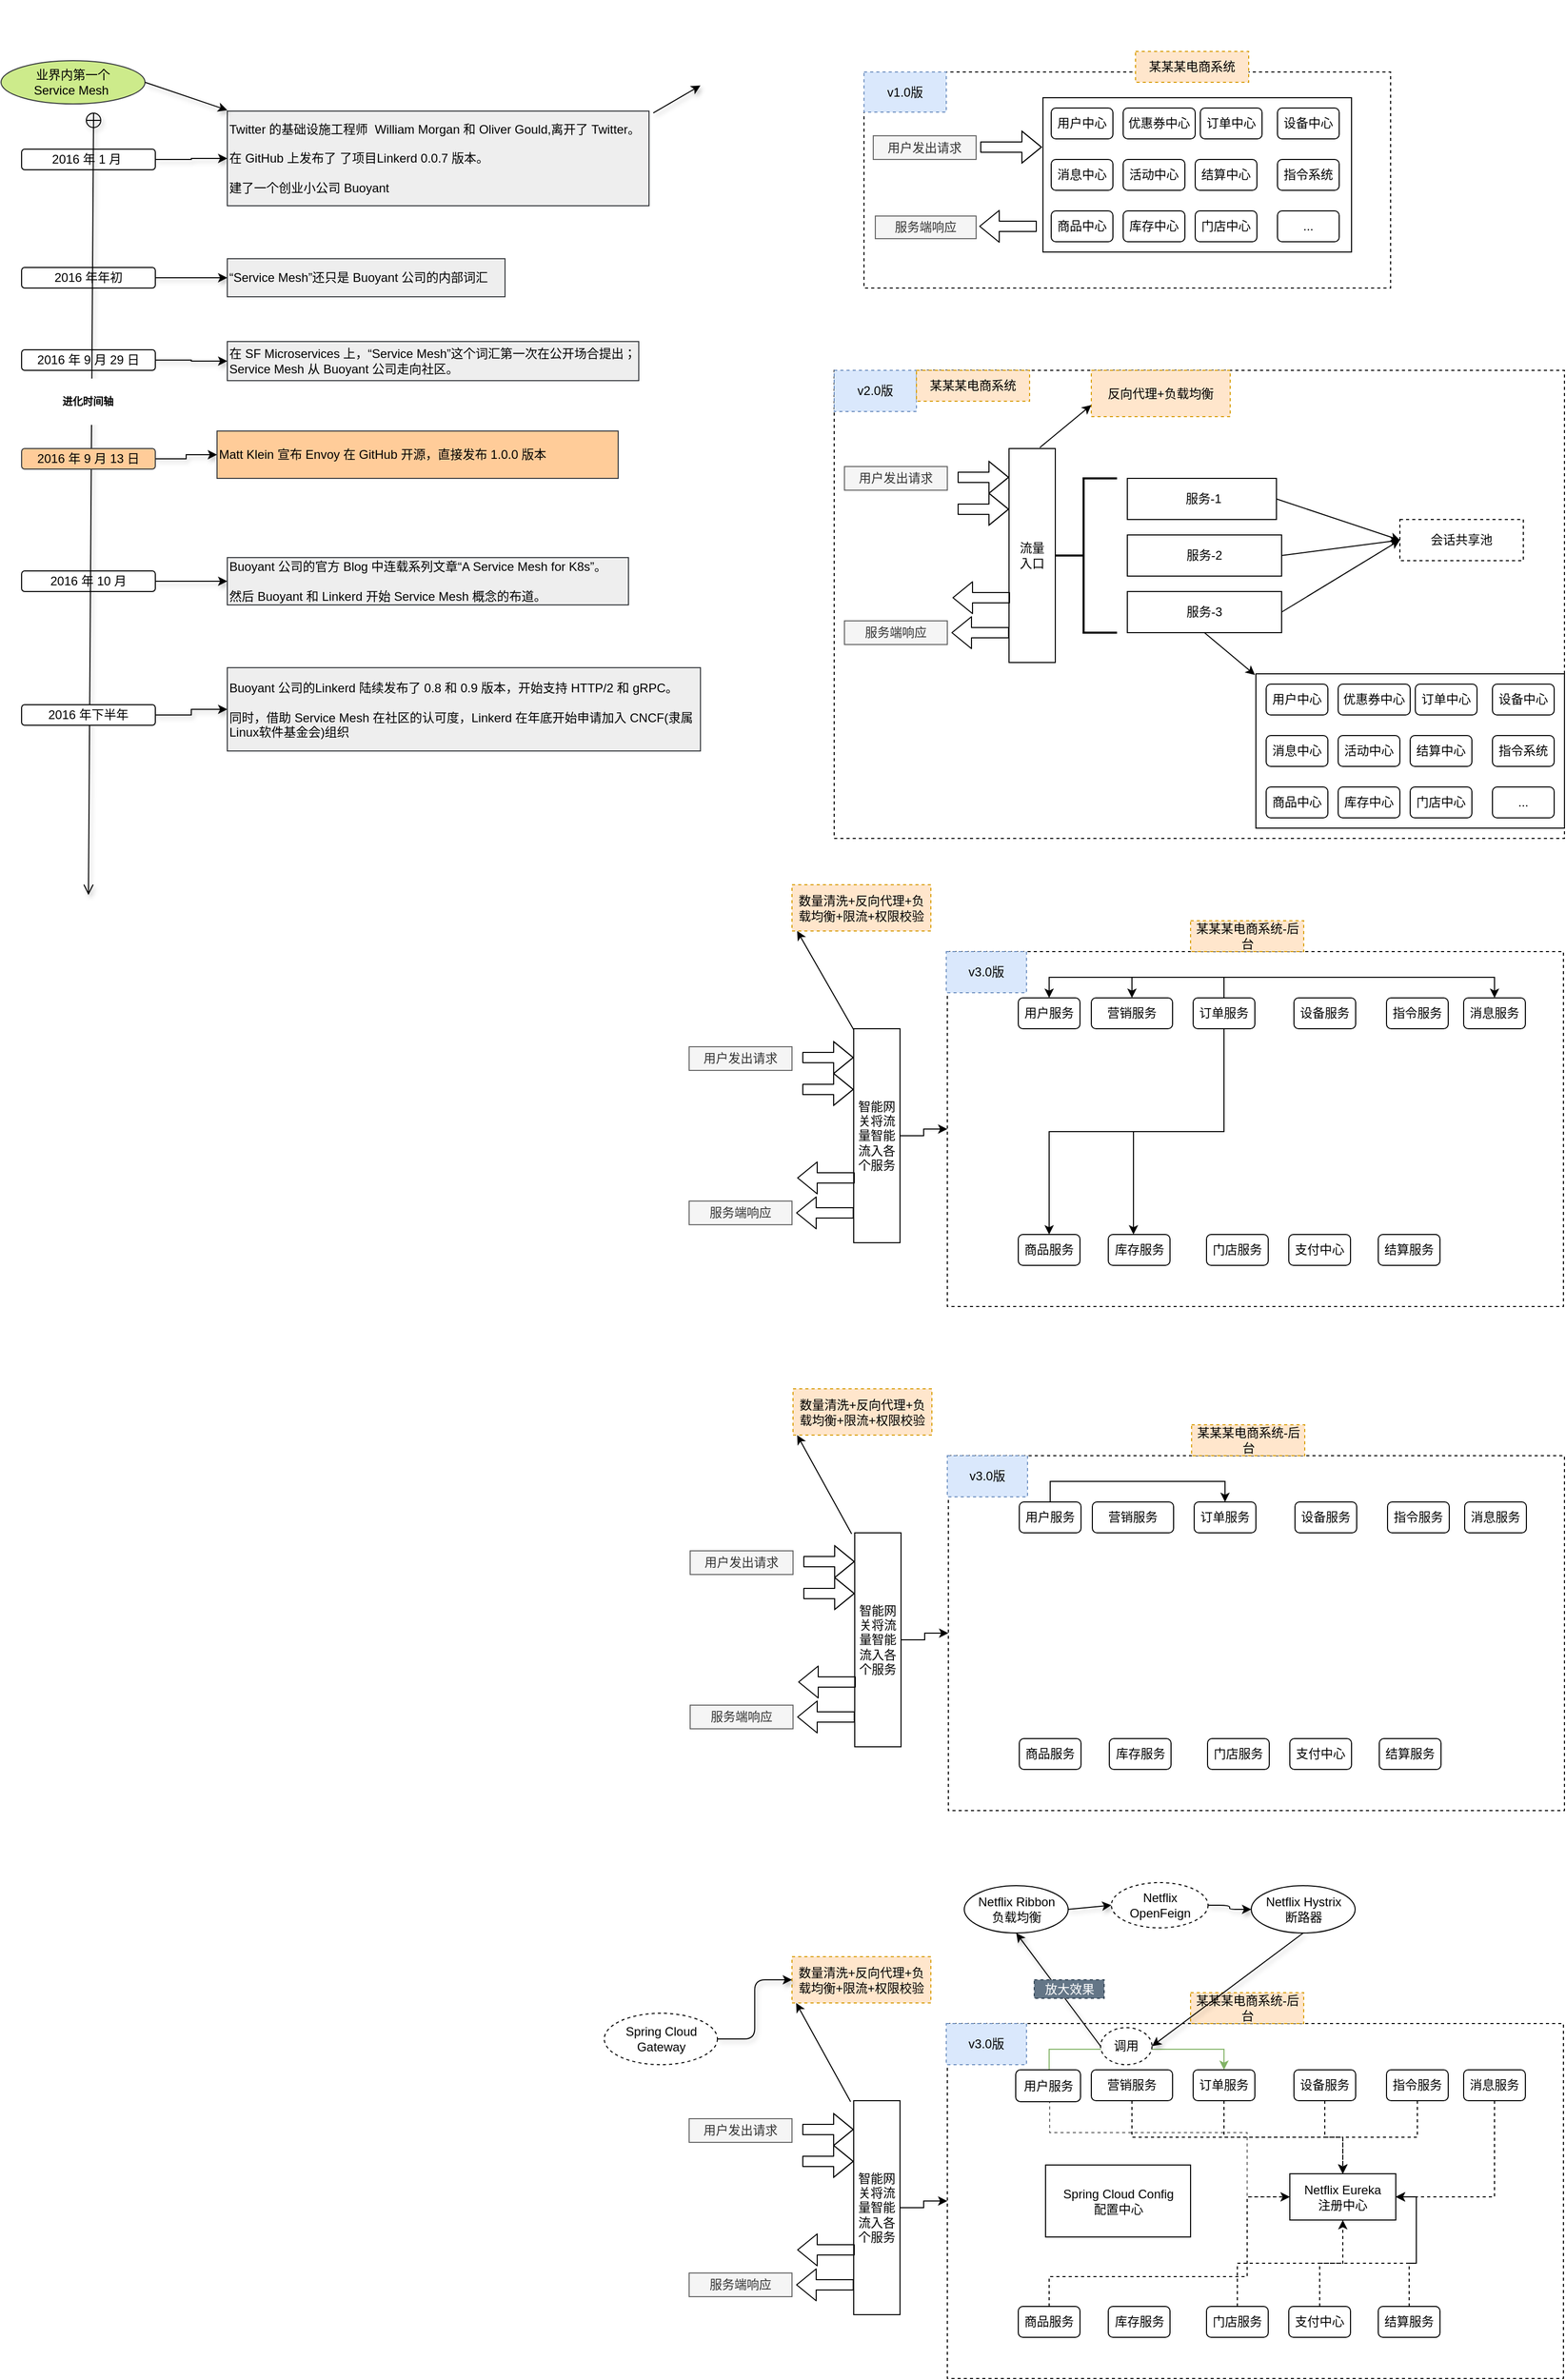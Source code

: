 <mxfile version="10.8.7" type="github"><diagram id="asRTKqdjKXouexTTnZNi" name="Page-1"><mxGraphModel dx="2162" dy="1975" grid="1" gridSize="10" guides="1" tooltips="1" connect="1" arrows="1" fold="1" page="1" pageScale="1" pageWidth="827" pageHeight="1169" math="0" shadow="0"><root><mxCell id="0"/><mxCell id="1" parent="0"/><mxCell id="nvQcci1nYq-k1GDiDr36-81" value="" style="rounded=0;whiteSpace=wrap;html=1;dashed=1;" parent="1" vertex="1"><mxGeometry x="120" y="875" width="599" height="345" as="geometry"/></mxCell><mxCell id="nvQcci1nYq-k1GDiDr36-45" value="" style="rounded=0;whiteSpace=wrap;html=1;dashed=1;" parent="1" vertex="1"><mxGeometry x="10" y="310" width="710" height="455" as="geometry"/></mxCell><mxCell id="nvQcci1nYq-k1GDiDr36-41" value="" style="rounded=0;whiteSpace=wrap;html=1;dashed=1;" parent="1" vertex="1"><mxGeometry x="39" y="20" width="512" height="210" as="geometry"/></mxCell><mxCell id="DJ6tr1pTwJDCxj9lopBI-1" value="" style="rounded=0;whiteSpace=wrap;html=1;" parent="1" vertex="1"><mxGeometry x="420" y="605" width="300" height="150" as="geometry"/></mxCell><mxCell id="DJ6tr1pTwJDCxj9lopBI-2" value="用户中心" style="rounded=1;whiteSpace=wrap;html=1;" parent="1" vertex="1"><mxGeometry x="430" y="615" width="60" height="30" as="geometry"/></mxCell><mxCell id="DJ6tr1pTwJDCxj9lopBI-3" value="优惠券中心" style="rounded=1;whiteSpace=wrap;html=1;" parent="1" vertex="1"><mxGeometry x="500" y="615" width="70" height="30" as="geometry"/></mxCell><mxCell id="DJ6tr1pTwJDCxj9lopBI-4" value="消息中心" style="rounded=1;whiteSpace=wrap;html=1;" parent="1" vertex="1"><mxGeometry x="430" y="665" width="60" height="30" as="geometry"/></mxCell><mxCell id="DJ6tr1pTwJDCxj9lopBI-5" value="活动中心" style="rounded=1;whiteSpace=wrap;html=1;" parent="1" vertex="1"><mxGeometry x="500" y="665" width="60" height="30" as="geometry"/></mxCell><mxCell id="DJ6tr1pTwJDCxj9lopBI-6" value="商品中心" style="rounded=1;whiteSpace=wrap;html=1;" parent="1" vertex="1"><mxGeometry x="430" y="715" width="60" height="30" as="geometry"/></mxCell><mxCell id="DJ6tr1pTwJDCxj9lopBI-7" value="库存中心" style="rounded=1;whiteSpace=wrap;html=1;" parent="1" vertex="1"><mxGeometry x="500" y="715" width="60" height="30" as="geometry"/></mxCell><mxCell id="DJ6tr1pTwJDCxj9lopBI-8" value="订单中心" style="rounded=1;whiteSpace=wrap;html=1;" parent="1" vertex="1"><mxGeometry x="575" y="615" width="60" height="30" as="geometry"/></mxCell><mxCell id="DJ6tr1pTwJDCxj9lopBI-9" value="结算中心" style="rounded=1;whiteSpace=wrap;html=1;" parent="1" vertex="1"><mxGeometry x="570" y="665" width="60" height="30" as="geometry"/></mxCell><mxCell id="DJ6tr1pTwJDCxj9lopBI-10" value="门店中心" style="rounded=1;whiteSpace=wrap;html=1;" parent="1" vertex="1"><mxGeometry x="570" y="715" width="60" height="30" as="geometry"/></mxCell><mxCell id="DJ6tr1pTwJDCxj9lopBI-11" value="设备中心" style="rounded=1;whiteSpace=wrap;html=1;" parent="1" vertex="1"><mxGeometry x="650" y="615" width="60" height="30" as="geometry"/></mxCell><mxCell id="DJ6tr1pTwJDCxj9lopBI-12" value="指令系统" style="rounded=1;whiteSpace=wrap;html=1;" parent="1" vertex="1"><mxGeometry x="650" y="665" width="60" height="30" as="geometry"/></mxCell><mxCell id="DJ6tr1pTwJDCxj9lopBI-13" value="..." style="rounded=1;whiteSpace=wrap;html=1;" parent="1" vertex="1"><mxGeometry x="650" y="715" width="60" height="30" as="geometry"/></mxCell><mxCell id="DJ6tr1pTwJDCxj9lopBI-14" value="&amp;nbsp;服务-1" style="rounded=0;whiteSpace=wrap;html=1;" parent="1" vertex="1"><mxGeometry x="295" y="415" width="145" height="40" as="geometry"/></mxCell><mxCell id="DJ6tr1pTwJDCxj9lopBI-15" value="&lt;span&gt;服务-2&lt;/span&gt;" style="rounded=0;whiteSpace=wrap;html=1;" parent="1" vertex="1"><mxGeometry x="295" y="470" width="150" height="40" as="geometry"/></mxCell><mxCell id="DJ6tr1pTwJDCxj9lopBI-16" value="" style="strokeWidth=2;html=1;shape=mxgraph.flowchart.annotation_2;align=left;pointerEvents=1" parent="1" vertex="1"><mxGeometry x="220" y="415" width="65" height="150" as="geometry"/></mxCell><mxCell id="DJ6tr1pTwJDCxj9lopBI-17" value="服务-3" style="rounded=0;whiteSpace=wrap;html=1;" parent="1" vertex="1"><mxGeometry x="295" y="525" width="150" height="40" as="geometry"/></mxCell><mxCell id="DJ6tr1pTwJDCxj9lopBI-21" value="" style="endArrow=classic;html=1;exitX=0.5;exitY=1;exitDx=0;exitDy=0;entryX=-0.003;entryY=0.007;entryDx=0;entryDy=0;entryPerimeter=0;" parent="1" source="DJ6tr1pTwJDCxj9lopBI-17" target="DJ6tr1pTwJDCxj9lopBI-1" edge="1"><mxGeometry width="50" height="50" relative="1" as="geometry"><mxPoint x="490" y="445" as="sourcePoint"/><mxPoint x="540" y="395" as="targetPoint"/></mxGeometry></mxCell><mxCell id="nvQcci1nYq-k1GDiDr36-1" value="&lt;span&gt;流量&lt;br&gt;入口&lt;br&gt;&lt;/span&gt;" style="rounded=0;whiteSpace=wrap;html=1;" parent="1" vertex="1"><mxGeometry x="180" y="386" width="45" height="208" as="geometry"/></mxCell><mxCell id="nvQcci1nYq-k1GDiDr36-9" value="" style="shape=flexArrow;endArrow=classic;html=1;" parent="1" edge="1"><mxGeometry width="50" height="50" relative="1" as="geometry"><mxPoint x="130" y="414" as="sourcePoint"/><mxPoint x="180" y="414" as="targetPoint"/><Array as="points"><mxPoint x="160" y="414"/></Array></mxGeometry></mxCell><mxCell id="nvQcci1nYq-k1GDiDr36-10" value="" style="shape=flexArrow;endArrow=classic;html=1;" parent="1" edge="1"><mxGeometry width="50" height="50" relative="1" as="geometry"><mxPoint x="130" y="445" as="sourcePoint"/><mxPoint x="180" y="445" as="targetPoint"/><Array as="points"><mxPoint x="160" y="445"/></Array></mxGeometry></mxCell><mxCell id="nvQcci1nYq-k1GDiDr36-13" value="用户发出请求" style="text;html=1;strokeColor=#666666;fillColor=#f5f5f5;align=center;verticalAlign=middle;whiteSpace=wrap;rounded=0;fontColor=#333333;" parent="1" vertex="1"><mxGeometry x="20" y="403.5" width="100" height="23" as="geometry"/></mxCell><mxCell id="nvQcci1nYq-k1GDiDr36-15" value="反向代理+负载均衡" style="text;html=1;strokeColor=#d79b00;fillColor=#ffe6cc;align=center;verticalAlign=middle;whiteSpace=wrap;rounded=0;dashed=1;" parent="1" vertex="1"><mxGeometry x="260" y="310" width="135" height="45" as="geometry"/></mxCell><mxCell id="nvQcci1nYq-k1GDiDr36-16" value="" style="endArrow=classic;html=1;entryX=0;entryY=0.75;entryDx=0;entryDy=0;" parent="1" target="nvQcci1nYq-k1GDiDr36-15" edge="1"><mxGeometry width="50" height="50" relative="1" as="geometry"><mxPoint x="210" y="385" as="sourcePoint"/><mxPoint x="410" y="615" as="targetPoint"/><Array as="points"><mxPoint x="210" y="385"/></Array></mxGeometry></mxCell><mxCell id="nvQcci1nYq-k1GDiDr36-17" value="会话共享池" style="rounded=0;whiteSpace=wrap;html=1;dashed=1;" parent="1" vertex="1"><mxGeometry x="560" y="455" width="120" height="40" as="geometry"/></mxCell><mxCell id="nvQcci1nYq-k1GDiDr36-18" value="" style="endArrow=classic;html=1;exitX=1;exitY=0.5;exitDx=0;exitDy=0;entryX=0;entryY=0.5;entryDx=0;entryDy=0;" parent="1" source="DJ6tr1pTwJDCxj9lopBI-14" target="nvQcci1nYq-k1GDiDr36-17" edge="1"><mxGeometry width="50" height="50" relative="1" as="geometry"><mxPoint x="650" y="555" as="sourcePoint"/><mxPoint x="700" y="505" as="targetPoint"/></mxGeometry></mxCell><mxCell id="nvQcci1nYq-k1GDiDr36-19" value="" style="endArrow=classic;html=1;exitX=1;exitY=0.5;exitDx=0;exitDy=0;entryX=0;entryY=0.5;entryDx=0;entryDy=0;" parent="1" source="DJ6tr1pTwJDCxj9lopBI-15" target="nvQcci1nYq-k1GDiDr36-17" edge="1"><mxGeometry width="50" height="50" relative="1" as="geometry"><mxPoint x="610" y="775" as="sourcePoint"/><mxPoint x="660" y="725" as="targetPoint"/></mxGeometry></mxCell><mxCell id="nvQcci1nYq-k1GDiDr36-20" value="" style="endArrow=classic;html=1;exitX=1;exitY=0.5;exitDx=0;exitDy=0;entryX=0;entryY=0.5;entryDx=0;entryDy=0;" parent="1" source="DJ6tr1pTwJDCxj9lopBI-17" target="nvQcci1nYq-k1GDiDr36-17" edge="1"><mxGeometry width="50" height="50" relative="1" as="geometry"><mxPoint x="455" y="500" as="sourcePoint"/><mxPoint x="630" y="615" as="targetPoint"/></mxGeometry></mxCell><mxCell id="nvQcci1nYq-k1GDiDr36-22" value="" style="rounded=0;whiteSpace=wrap;html=1;" parent="1" vertex="1"><mxGeometry x="213" y="45" width="300" height="150" as="geometry"/></mxCell><mxCell id="nvQcci1nYq-k1GDiDr36-23" value="用户中心" style="rounded=1;whiteSpace=wrap;html=1;" parent="1" vertex="1"><mxGeometry x="221" y="55" width="60" height="30" as="geometry"/></mxCell><mxCell id="nvQcci1nYq-k1GDiDr36-24" value="优惠券中心" style="rounded=1;whiteSpace=wrap;html=1;" parent="1" vertex="1"><mxGeometry x="291" y="55" width="70" height="30" as="geometry"/></mxCell><mxCell id="nvQcci1nYq-k1GDiDr36-25" value="消息中心" style="rounded=1;whiteSpace=wrap;html=1;" parent="1" vertex="1"><mxGeometry x="221" y="105" width="60" height="30" as="geometry"/></mxCell><mxCell id="nvQcci1nYq-k1GDiDr36-26" value="活动中心" style="rounded=1;whiteSpace=wrap;html=1;" parent="1" vertex="1"><mxGeometry x="291" y="105" width="60" height="30" as="geometry"/></mxCell><mxCell id="nvQcci1nYq-k1GDiDr36-27" value="商品中心" style="rounded=1;whiteSpace=wrap;html=1;" parent="1" vertex="1"><mxGeometry x="221" y="155" width="60" height="30" as="geometry"/></mxCell><mxCell id="nvQcci1nYq-k1GDiDr36-28" value="库存中心" style="rounded=1;whiteSpace=wrap;html=1;" parent="1" vertex="1"><mxGeometry x="291" y="155" width="60" height="30" as="geometry"/></mxCell><mxCell id="nvQcci1nYq-k1GDiDr36-29" value="订单中心" style="rounded=1;whiteSpace=wrap;html=1;" parent="1" vertex="1"><mxGeometry x="366" y="55" width="60" height="30" as="geometry"/></mxCell><mxCell id="nvQcci1nYq-k1GDiDr36-30" value="结算中心" style="rounded=1;whiteSpace=wrap;html=1;" parent="1" vertex="1"><mxGeometry x="361" y="105" width="60" height="30" as="geometry"/></mxCell><mxCell id="nvQcci1nYq-k1GDiDr36-31" value="门店中心" style="rounded=1;whiteSpace=wrap;html=1;" parent="1" vertex="1"><mxGeometry x="361" y="155" width="60" height="30" as="geometry"/></mxCell><mxCell id="nvQcci1nYq-k1GDiDr36-32" value="设备中心" style="rounded=1;whiteSpace=wrap;html=1;" parent="1" vertex="1"><mxGeometry x="441" y="55" width="60" height="30" as="geometry"/></mxCell><mxCell id="nvQcci1nYq-k1GDiDr36-33" value="指令系统" style="rounded=1;whiteSpace=wrap;html=1;" parent="1" vertex="1"><mxGeometry x="441" y="105" width="60" height="30" as="geometry"/></mxCell><mxCell id="nvQcci1nYq-k1GDiDr36-34" value="..." style="rounded=1;whiteSpace=wrap;html=1;" parent="1" vertex="1"><mxGeometry x="441" y="155" width="60" height="30" as="geometry"/></mxCell><mxCell id="nvQcci1nYq-k1GDiDr36-35" value="某某某电商系统" style="text;html=1;strokeColor=#d79b00;fillColor=#ffe6cc;align=center;verticalAlign=middle;whiteSpace=wrap;rounded=0;dashed=1;" parent="1" vertex="1"><mxGeometry x="303" width="110" height="30" as="geometry"/></mxCell><mxCell id="nvQcci1nYq-k1GDiDr36-38" value="" style="shape=flexArrow;endArrow=classic;html=1;" parent="1" edge="1"><mxGeometry width="50" height="50" relative="1" as="geometry"><mxPoint x="152" y="93" as="sourcePoint"/><mxPoint x="212" y="93" as="targetPoint"/><Array as="points"><mxPoint x="214.5" y="93"/><mxPoint x="179.5" y="93"/></Array></mxGeometry></mxCell><mxCell id="nvQcci1nYq-k1GDiDr36-39" value="用户发出请求" style="text;html=1;strokeColor=#666666;fillColor=#f5f5f5;align=center;verticalAlign=middle;whiteSpace=wrap;rounded=0;fontColor=#333333;" parent="1" vertex="1"><mxGeometry x="48" y="82" width="100" height="23" as="geometry"/></mxCell><mxCell id="nvQcci1nYq-k1GDiDr36-40" value="v1.0版" style="text;html=1;strokeColor=#6c8ebf;fillColor=#dae8fc;align=center;verticalAlign=middle;whiteSpace=wrap;rounded=0;dashed=1;" parent="1" vertex="1"><mxGeometry x="39" y="20" width="80" height="39" as="geometry"/></mxCell><mxCell id="nvQcci1nYq-k1GDiDr36-42" value="服务端响应" style="text;html=1;strokeColor=#666666;fillColor=#f5f5f5;align=center;verticalAlign=middle;whiteSpace=wrap;rounded=0;fontColor=#333333;" parent="1" vertex="1"><mxGeometry x="50" y="160" width="98" height="22" as="geometry"/></mxCell><mxCell id="nvQcci1nYq-k1GDiDr36-44" value="" style="shape=flexArrow;endArrow=classic;html=1;exitX=0.003;exitY=0.833;exitDx=0;exitDy=0;exitPerimeter=0;" parent="1" edge="1"><mxGeometry width="50" height="50" relative="1" as="geometry"><mxPoint x="207" y="170" as="sourcePoint"/><mxPoint x="151" y="170" as="targetPoint"/></mxGeometry></mxCell><mxCell id="nvQcci1nYq-k1GDiDr36-46" value="服务端响应" style="text;html=1;strokeColor=#666666;fillColor=#f5f5f5;align=center;verticalAlign=middle;whiteSpace=wrap;rounded=0;fontColor=#333333;" parent="1" vertex="1"><mxGeometry x="20" y="553.5" width="100" height="23" as="geometry"/></mxCell><mxCell id="nvQcci1nYq-k1GDiDr36-47" value="" style="shape=flexArrow;endArrow=classic;html=1;exitX=0.003;exitY=0.833;exitDx=0;exitDy=0;exitPerimeter=0;" parent="1" edge="1"><mxGeometry width="50" height="50" relative="1" as="geometry"><mxPoint x="180" y="565" as="sourcePoint"/><mxPoint x="124" y="565" as="targetPoint"/></mxGeometry></mxCell><mxCell id="nvQcci1nYq-k1GDiDr36-49" value="" style="shape=flexArrow;endArrow=classic;html=1;exitX=0.003;exitY=0.833;exitDx=0;exitDy=0;exitPerimeter=0;" parent="1" edge="1"><mxGeometry width="50" height="50" relative="1" as="geometry"><mxPoint x="181" y="531" as="sourcePoint"/><mxPoint x="125" y="531" as="targetPoint"/></mxGeometry></mxCell><mxCell id="nvQcci1nYq-k1GDiDr36-50" value="v2.0版" style="text;html=1;strokeColor=#6c8ebf;fillColor=#dae8fc;align=center;verticalAlign=middle;whiteSpace=wrap;rounded=0;dashed=1;" parent="1" vertex="1"><mxGeometry x="10" y="310" width="80" height="40" as="geometry"/></mxCell><mxCell id="nvQcci1nYq-k1GDiDr36-53" value="某某某电商系统" style="text;html=1;strokeColor=#d79b00;fillColor=#ffe6cc;align=center;verticalAlign=middle;whiteSpace=wrap;rounded=0;dashed=1;" parent="1" vertex="1"><mxGeometry x="90" y="310" width="110" height="30" as="geometry"/></mxCell><mxCell id="nvQcci1nYq-k1GDiDr36-56" value="用户服务" style="rounded=1;whiteSpace=wrap;html=1;" parent="1" vertex="1"><mxGeometry x="189" y="920" width="60" height="30" as="geometry"/></mxCell><mxCell id="nvQcci1nYq-k1GDiDr36-57" value="营销服务" style="rounded=1;whiteSpace=wrap;html=1;" parent="1" vertex="1"><mxGeometry x="260" y="920" width="79" height="30" as="geometry"/></mxCell><mxCell id="nvQcci1nYq-k1GDiDr36-58" value="消息服务" style="rounded=1;whiteSpace=wrap;html=1;" parent="1" vertex="1"><mxGeometry x="622" y="920" width="60" height="30" as="geometry"/></mxCell><mxCell id="nvQcci1nYq-k1GDiDr36-60" value="商品服务" style="rounded=1;whiteSpace=wrap;html=1;" parent="1" vertex="1"><mxGeometry x="189" y="1150" width="60" height="30" as="geometry"/></mxCell><mxCell id="nvQcci1nYq-k1GDiDr36-61" value="库存服务" style="rounded=1;whiteSpace=wrap;html=1;" parent="1" vertex="1"><mxGeometry x="276.5" y="1150" width="60" height="30" as="geometry"/></mxCell><mxCell id="nvQcci1nYq-k1GDiDr36-71" style="edgeStyle=orthogonalEdgeStyle;rounded=0;orthogonalLoop=1;jettySize=auto;html=1;exitX=0.5;exitY=0;exitDx=0;exitDy=0;entryX=0.5;entryY=0;entryDx=0;entryDy=0;" parent="1" source="nvQcci1nYq-k1GDiDr36-62" target="nvQcci1nYq-k1GDiDr36-56" edge="1"><mxGeometry relative="1" as="geometry"/></mxCell><mxCell id="nvQcci1nYq-k1GDiDr36-72" style="edgeStyle=orthogonalEdgeStyle;rounded=0;orthogonalLoop=1;jettySize=auto;html=1;exitX=0.5;exitY=0;exitDx=0;exitDy=0;entryX=0.5;entryY=0;entryDx=0;entryDy=0;" parent="1" source="nvQcci1nYq-k1GDiDr36-62" target="nvQcci1nYq-k1GDiDr36-57" edge="1"><mxGeometry relative="1" as="geometry"/></mxCell><mxCell id="nvQcci1nYq-k1GDiDr36-77" style="edgeStyle=orthogonalEdgeStyle;rounded=0;orthogonalLoop=1;jettySize=auto;html=1;exitX=0.5;exitY=1;exitDx=0;exitDy=0;entryX=0.5;entryY=0;entryDx=0;entryDy=0;exitPerimeter=0;" parent="1" source="nvQcci1nYq-k1GDiDr36-62" target="nvQcci1nYq-k1GDiDr36-60" edge="1"><mxGeometry relative="1" as="geometry"><Array as="points"><mxPoint x="389" y="1050"/><mxPoint x="219" y="1050"/></Array></mxGeometry></mxCell><mxCell id="nvQcci1nYq-k1GDiDr36-78" style="edgeStyle=orthogonalEdgeStyle;rounded=0;orthogonalLoop=1;jettySize=auto;html=1;exitX=0.5;exitY=1;exitDx=0;exitDy=0;entryX=0.408;entryY=0;entryDx=0;entryDy=0;entryPerimeter=0;" parent="1" source="nvQcci1nYq-k1GDiDr36-62" target="nvQcci1nYq-k1GDiDr36-61" edge="1"><mxGeometry relative="1" as="geometry"/></mxCell><mxCell id="nvQcci1nYq-k1GDiDr36-79" style="edgeStyle=orthogonalEdgeStyle;rounded=0;orthogonalLoop=1;jettySize=auto;html=1;entryX=0.5;entryY=0;entryDx=0;entryDy=0;" parent="1" source="nvQcci1nYq-k1GDiDr36-62" target="nvQcci1nYq-k1GDiDr36-58" edge="1"><mxGeometry relative="1" as="geometry"><Array as="points"><mxPoint x="389" y="900"/><mxPoint x="652" y="900"/></Array></mxGeometry></mxCell><mxCell id="nvQcci1nYq-k1GDiDr36-62" value="订单服务" style="rounded=1;whiteSpace=wrap;html=1;" parent="1" vertex="1"><mxGeometry x="359" y="920" width="60" height="30" as="geometry"/></mxCell><mxCell id="nvQcci1nYq-k1GDiDr36-63" value="结算服务" style="rounded=1;whiteSpace=wrap;html=1;" parent="1" vertex="1"><mxGeometry x="539" y="1150" width="60" height="30" as="geometry"/></mxCell><mxCell id="nvQcci1nYq-k1GDiDr36-64" value="门店服务" style="rounded=1;whiteSpace=wrap;html=1;" parent="1" vertex="1"><mxGeometry x="372" y="1150" width="60" height="30" as="geometry"/></mxCell><mxCell id="nvQcci1nYq-k1GDiDr36-65" value="设备服务" style="rounded=1;whiteSpace=wrap;html=1;" parent="1" vertex="1"><mxGeometry x="457" y="920" width="60" height="30" as="geometry"/></mxCell><mxCell id="nvQcci1nYq-k1GDiDr36-66" value="指令服务" style="rounded=1;whiteSpace=wrap;html=1;" parent="1" vertex="1"><mxGeometry x="547" y="920" width="60" height="30" as="geometry"/></mxCell><mxCell id="nvQcci1nYq-k1GDiDr36-76" value="支付中心" style="rounded=1;whiteSpace=wrap;html=1;" parent="1" vertex="1"><mxGeometry x="452" y="1150" width="60" height="30" as="geometry"/></mxCell><mxCell id="nvQcci1nYq-k1GDiDr36-82" value="v3.0版" style="text;html=1;strokeColor=#6c8ebf;fillColor=#dae8fc;align=center;verticalAlign=middle;whiteSpace=wrap;rounded=0;dashed=1;" parent="1" vertex="1"><mxGeometry x="119" y="875" width="78" height="40" as="geometry"/></mxCell><mxCell id="nvQcci1nYq-k1GDiDr36-83" value="某某某电商系统-后台" style="text;html=1;strokeColor=#d79b00;fillColor=#ffe6cc;align=center;verticalAlign=middle;whiteSpace=wrap;rounded=0;dashed=1;" parent="1" vertex="1"><mxGeometry x="356.5" y="845" width="110" height="30" as="geometry"/></mxCell><mxCell id="nvQcci1nYq-k1GDiDr36-95" style="edgeStyle=orthogonalEdgeStyle;rounded=0;orthogonalLoop=1;jettySize=auto;html=1;exitX=1;exitY=0.5;exitDx=0;exitDy=0;entryX=0;entryY=0.5;entryDx=0;entryDy=0;" parent="1" source="nvQcci1nYq-k1GDiDr36-86" target="nvQcci1nYq-k1GDiDr36-81" edge="1"><mxGeometry relative="1" as="geometry"/></mxCell><mxCell id="nvQcci1nYq-k1GDiDr36-86" value="&lt;span&gt;智能网关将流量智能流入各个服务&lt;br&gt;&lt;/span&gt;" style="rounded=0;whiteSpace=wrap;html=1;" parent="1" vertex="1"><mxGeometry x="29" y="950" width="45" height="208" as="geometry"/></mxCell><mxCell id="nvQcci1nYq-k1GDiDr36-87" value="" style="shape=flexArrow;endArrow=classic;html=1;" parent="1" edge="1"><mxGeometry width="50" height="50" relative="1" as="geometry"><mxPoint x="-21" y="978" as="sourcePoint"/><mxPoint x="29" y="978" as="targetPoint"/><Array as="points"><mxPoint x="9" y="978"/></Array></mxGeometry></mxCell><mxCell id="nvQcci1nYq-k1GDiDr36-88" value="" style="shape=flexArrow;endArrow=classic;html=1;" parent="1" edge="1"><mxGeometry width="50" height="50" relative="1" as="geometry"><mxPoint x="-21" y="1009" as="sourcePoint"/><mxPoint x="29" y="1009" as="targetPoint"/><Array as="points"><mxPoint x="9" y="1009"/></Array></mxGeometry></mxCell><mxCell id="nvQcci1nYq-k1GDiDr36-89" value="用户发出请求" style="text;html=1;strokeColor=#666666;fillColor=#f5f5f5;align=center;verticalAlign=middle;whiteSpace=wrap;rounded=0;fontColor=#333333;" parent="1" vertex="1"><mxGeometry x="-131" y="967.5" width="100" height="23" as="geometry"/></mxCell><mxCell id="nvQcci1nYq-k1GDiDr36-90" value="数量清洗+反向代理+负载均衡+限流+权限校验" style="text;html=1;strokeColor=#d79b00;fillColor=#ffe6cc;align=center;verticalAlign=middle;whiteSpace=wrap;rounded=0;dashed=1;" parent="1" vertex="1"><mxGeometry x="-31" y="810" width="135" height="45" as="geometry"/></mxCell><mxCell id="nvQcci1nYq-k1GDiDr36-92" value="服务端响应" style="text;html=1;strokeColor=#666666;fillColor=#f5f5f5;align=center;verticalAlign=middle;whiteSpace=wrap;rounded=0;fontColor=#333333;" parent="1" vertex="1"><mxGeometry x="-131" y="1117.5" width="100" height="23" as="geometry"/></mxCell><mxCell id="nvQcci1nYq-k1GDiDr36-93" value="" style="shape=flexArrow;endArrow=classic;html=1;exitX=0.003;exitY=0.833;exitDx=0;exitDy=0;exitPerimeter=0;" parent="1" edge="1"><mxGeometry width="50" height="50" relative="1" as="geometry"><mxPoint x="29" y="1129" as="sourcePoint"/><mxPoint x="-27" y="1129" as="targetPoint"/></mxGeometry></mxCell><mxCell id="nvQcci1nYq-k1GDiDr36-94" value="" style="shape=flexArrow;endArrow=classic;html=1;exitX=0.003;exitY=0.833;exitDx=0;exitDy=0;exitPerimeter=0;" parent="1" edge="1"><mxGeometry width="50" height="50" relative="1" as="geometry"><mxPoint x="30" y="1095" as="sourcePoint"/><mxPoint x="-26" y="1095" as="targetPoint"/></mxGeometry></mxCell><mxCell id="nvQcci1nYq-k1GDiDr36-96" value="" style="rounded=0;whiteSpace=wrap;html=1;dashed=1;" parent="1" vertex="1"><mxGeometry x="121" y="1365" width="599" height="345" as="geometry"/></mxCell><mxCell id="nvQcci1nYq-k1GDiDr36-130" style="edgeStyle=orthogonalEdgeStyle;rounded=0;orthogonalLoop=1;jettySize=auto;html=1;entryX=0.5;entryY=0;entryDx=0;entryDy=0;" parent="1" source="nvQcci1nYq-k1GDiDr36-97" target="nvQcci1nYq-k1GDiDr36-107" edge="1"><mxGeometry relative="1" as="geometry"><Array as="points"><mxPoint x="220" y="1390"/><mxPoint x="390" y="1390"/></Array></mxGeometry></mxCell><mxCell id="nvQcci1nYq-k1GDiDr36-97" value="用户服务" style="rounded=1;whiteSpace=wrap;html=1;" parent="1" vertex="1"><mxGeometry x="190" y="1410" width="60" height="30" as="geometry"/></mxCell><mxCell id="nvQcci1nYq-k1GDiDr36-98" value="营销服务" style="rounded=1;whiteSpace=wrap;html=1;" parent="1" vertex="1"><mxGeometry x="261" y="1410" width="79" height="30" as="geometry"/></mxCell><mxCell id="nvQcci1nYq-k1GDiDr36-99" value="消息服务" style="rounded=1;whiteSpace=wrap;html=1;" parent="1" vertex="1"><mxGeometry x="623" y="1410" width="60" height="30" as="geometry"/></mxCell><mxCell id="nvQcci1nYq-k1GDiDr36-100" value="商品服务" style="rounded=1;whiteSpace=wrap;html=1;" parent="1" vertex="1"><mxGeometry x="190" y="1640" width="60" height="30" as="geometry"/></mxCell><mxCell id="nvQcci1nYq-k1GDiDr36-101" value="库存服务" style="rounded=1;whiteSpace=wrap;html=1;" parent="1" vertex="1"><mxGeometry x="277.5" y="1640" width="60" height="30" as="geometry"/></mxCell><mxCell id="nvQcci1nYq-k1GDiDr36-107" value="订单服务" style="rounded=1;whiteSpace=wrap;html=1;" parent="1" vertex="1"><mxGeometry x="360" y="1410" width="60" height="30" as="geometry"/></mxCell><mxCell id="nvQcci1nYq-k1GDiDr36-108" value="结算服务" style="rounded=1;whiteSpace=wrap;html=1;" parent="1" vertex="1"><mxGeometry x="540" y="1640" width="60" height="30" as="geometry"/></mxCell><mxCell id="nvQcci1nYq-k1GDiDr36-109" value="门店服务" style="rounded=1;whiteSpace=wrap;html=1;" parent="1" vertex="1"><mxGeometry x="373" y="1640" width="60" height="30" as="geometry"/></mxCell><mxCell id="nvQcci1nYq-k1GDiDr36-110" value="设备服务" style="rounded=1;whiteSpace=wrap;html=1;" parent="1" vertex="1"><mxGeometry x="458" y="1410" width="60" height="30" as="geometry"/></mxCell><mxCell id="nvQcci1nYq-k1GDiDr36-111" value="指令服务" style="rounded=1;whiteSpace=wrap;html=1;" parent="1" vertex="1"><mxGeometry x="548" y="1410" width="60" height="30" as="geometry"/></mxCell><mxCell id="nvQcci1nYq-k1GDiDr36-112" value="支付中心" style="rounded=1;whiteSpace=wrap;html=1;" parent="1" vertex="1"><mxGeometry x="453" y="1640" width="60" height="30" as="geometry"/></mxCell><mxCell id="nvQcci1nYq-k1GDiDr36-113" value="v3.0版" style="text;html=1;strokeColor=#6c8ebf;fillColor=#dae8fc;align=center;verticalAlign=middle;whiteSpace=wrap;rounded=0;dashed=1;" parent="1" vertex="1"><mxGeometry x="120" y="1365" width="78" height="40" as="geometry"/></mxCell><mxCell id="nvQcci1nYq-k1GDiDr36-114" value="某某某电商系统-后台" style="text;html=1;strokeColor=#d79b00;fillColor=#ffe6cc;align=center;verticalAlign=middle;whiteSpace=wrap;rounded=0;dashed=1;" parent="1" vertex="1"><mxGeometry x="357.5" y="1335" width="110" height="30" as="geometry"/></mxCell><mxCell id="nvQcci1nYq-k1GDiDr36-115" style="edgeStyle=orthogonalEdgeStyle;rounded=0;orthogonalLoop=1;jettySize=auto;html=1;exitX=1;exitY=0.5;exitDx=0;exitDy=0;entryX=0;entryY=0.5;entryDx=0;entryDy=0;" parent="1" source="nvQcci1nYq-k1GDiDr36-116" target="nvQcci1nYq-k1GDiDr36-96" edge="1"><mxGeometry relative="1" as="geometry"/></mxCell><mxCell id="nvQcci1nYq-k1GDiDr36-116" value="智能网关将流量智能流入各个服务&lt;span&gt;&lt;br&gt;&lt;/span&gt;" style="rounded=0;whiteSpace=wrap;html=1;" parent="1" vertex="1"><mxGeometry x="30" y="1440" width="45" height="208" as="geometry"/></mxCell><mxCell id="nvQcci1nYq-k1GDiDr36-117" value="" style="shape=flexArrow;endArrow=classic;html=1;" parent="1" edge="1"><mxGeometry width="50" height="50" relative="1" as="geometry"><mxPoint x="-20" y="1468" as="sourcePoint"/><mxPoint x="30" y="1468" as="targetPoint"/><Array as="points"><mxPoint x="10" y="1468"/></Array></mxGeometry></mxCell><mxCell id="nvQcci1nYq-k1GDiDr36-118" value="" style="shape=flexArrow;endArrow=classic;html=1;" parent="1" edge="1"><mxGeometry width="50" height="50" relative="1" as="geometry"><mxPoint x="-20" y="1499" as="sourcePoint"/><mxPoint x="30" y="1499" as="targetPoint"/><Array as="points"><mxPoint x="10" y="1499"/></Array></mxGeometry></mxCell><mxCell id="nvQcci1nYq-k1GDiDr36-119" value="用户发出请求" style="text;html=1;strokeColor=#666666;fillColor=#f5f5f5;align=center;verticalAlign=middle;whiteSpace=wrap;rounded=0;fontColor=#333333;" parent="1" vertex="1"><mxGeometry x="-130" y="1457.5" width="100" height="23" as="geometry"/></mxCell><mxCell id="nvQcci1nYq-k1GDiDr36-120" value="数量清洗+反向代理+负载均衡+限流+权限校验" style="text;html=1;strokeColor=#d79b00;fillColor=#ffe6cc;align=center;verticalAlign=middle;whiteSpace=wrap;rounded=0;dashed=1;" parent="1" vertex="1"><mxGeometry x="-30" y="1300" width="135" height="45" as="geometry"/></mxCell><mxCell id="nvQcci1nYq-k1GDiDr36-122" value="服务端响应" style="text;html=1;strokeColor=#666666;fillColor=#f5f5f5;align=center;verticalAlign=middle;whiteSpace=wrap;rounded=0;fontColor=#333333;" parent="1" vertex="1"><mxGeometry x="-130" y="1607.5" width="100" height="23" as="geometry"/></mxCell><mxCell id="nvQcci1nYq-k1GDiDr36-123" value="" style="shape=flexArrow;endArrow=classic;html=1;exitX=0.003;exitY=0.833;exitDx=0;exitDy=0;exitPerimeter=0;" parent="1" edge="1"><mxGeometry width="50" height="50" relative="1" as="geometry"><mxPoint x="30" y="1619" as="sourcePoint"/><mxPoint x="-26" y="1619" as="targetPoint"/></mxGeometry></mxCell><mxCell id="nvQcci1nYq-k1GDiDr36-124" value="" style="shape=flexArrow;endArrow=classic;html=1;exitX=0.003;exitY=0.833;exitDx=0;exitDy=0;exitPerimeter=0;" parent="1" edge="1"><mxGeometry width="50" height="50" relative="1" as="geometry"><mxPoint x="31" y="1585" as="sourcePoint"/><mxPoint x="-25" y="1585" as="targetPoint"/></mxGeometry></mxCell><mxCell id="nvQcci1nYq-k1GDiDr36-134" value="" style="endArrow=classic;html=1;exitX=0;exitY=0.005;exitDx=0;exitDy=0;exitPerimeter=0;entryX=0.037;entryY=1;entryDx=0;entryDy=0;entryPerimeter=0;" parent="1" source="nvQcci1nYq-k1GDiDr36-86" target="nvQcci1nYq-k1GDiDr36-90" edge="1"><mxGeometry width="50" height="50" relative="1" as="geometry"><mxPoint x="-141" y="920" as="sourcePoint"/><mxPoint x="-91" y="870" as="targetPoint"/></mxGeometry></mxCell><mxCell id="nvQcci1nYq-k1GDiDr36-135" value="" style="endArrow=classic;html=1;exitX=-0.067;exitY=0.005;exitDx=0;exitDy=0;exitPerimeter=0;entryX=0.03;entryY=1;entryDx=0;entryDy=0;entryPerimeter=0;" parent="1" source="nvQcci1nYq-k1GDiDr36-116" target="nvQcci1nYq-k1GDiDr36-120" edge="1"><mxGeometry width="50" height="50" relative="1" as="geometry"><mxPoint x="-100" y="1400" as="sourcePoint"/><mxPoint x="-50" y="1350" as="targetPoint"/></mxGeometry></mxCell><mxCell id="nvQcci1nYq-k1GDiDr36-136" value="" style="rounded=0;whiteSpace=wrap;html=1;dashed=1;" parent="1" vertex="1"><mxGeometry x="120" y="1917" width="599" height="345" as="geometry"/></mxCell><mxCell id="nvQcci1nYq-k1GDiDr36-137" style="edgeStyle=orthogonalEdgeStyle;rounded=0;orthogonalLoop=1;jettySize=auto;html=1;entryX=0.5;entryY=0;entryDx=0;entryDy=0;fillColor=#d5e8d4;strokeColor=#82b366;" parent="1" source="nvQcci1nYq-k1GDiDr36-138" target="nvQcci1nYq-k1GDiDr36-143" edge="1"><mxGeometry relative="1" as="geometry"><Array as="points"><mxPoint x="219" y="1942"/><mxPoint x="389" y="1942"/></Array></mxGeometry></mxCell><mxCell id="e6zEW3nUCnoEplpitFhD-8" style="edgeStyle=orthogonalEdgeStyle;rounded=0;orthogonalLoop=1;jettySize=auto;html=1;exitX=0.5;exitY=1;exitDx=0;exitDy=0;entryX=0;entryY=0.5;entryDx=0;entryDy=0;comic=0;strokeColor=#666666;fillColor=#f5f5f5;dashed=1;" edge="1" parent="1" source="nvQcci1nYq-k1GDiDr36-138" target="e6zEW3nUCnoEplpitFhD-6"><mxGeometry relative="1" as="geometry"><Array as="points"><mxPoint x="219.5" y="2023"/><mxPoint x="411.5" y="2023"/><mxPoint x="411.5" y="2086"/></Array></mxGeometry></mxCell><mxCell id="nvQcci1nYq-k1GDiDr36-138" value="用户服务" style="rounded=1;whiteSpace=wrap;html=1;" parent="1" vertex="1"><mxGeometry x="186.5" y="1962" width="63" height="31" as="geometry"/></mxCell><mxCell id="e6zEW3nUCnoEplpitFhD-10" style="edgeStyle=orthogonalEdgeStyle;rounded=0;orthogonalLoop=1;jettySize=auto;html=1;exitX=0.5;exitY=1;exitDx=0;exitDy=0;dashed=1;" edge="1" parent="1" source="nvQcci1nYq-k1GDiDr36-139" target="e6zEW3nUCnoEplpitFhD-6"><mxGeometry relative="1" as="geometry"/></mxCell><mxCell id="nvQcci1nYq-k1GDiDr36-139" value="营销服务" style="rounded=1;whiteSpace=wrap;html=1;" parent="1" vertex="1"><mxGeometry x="260" y="1962" width="79" height="30" as="geometry"/></mxCell><mxCell id="e6zEW3nUCnoEplpitFhD-15" style="edgeStyle=orthogonalEdgeStyle;rounded=0;orthogonalLoop=1;jettySize=auto;html=1;exitX=0.5;exitY=1;exitDx=0;exitDy=0;entryX=1;entryY=0.5;entryDx=0;entryDy=0;dashed=1;" edge="1" parent="1" source="nvQcci1nYq-k1GDiDr36-140" target="e6zEW3nUCnoEplpitFhD-6"><mxGeometry relative="1" as="geometry"/></mxCell><mxCell id="nvQcci1nYq-k1GDiDr36-140" value="消息服务" style="rounded=1;whiteSpace=wrap;html=1;" parent="1" vertex="1"><mxGeometry x="622" y="1962" width="60" height="30" as="geometry"/></mxCell><mxCell id="e6zEW3nUCnoEplpitFhD-9" style="edgeStyle=orthogonalEdgeStyle;rounded=0;orthogonalLoop=1;jettySize=auto;html=1;dashed=1;" edge="1" parent="1" source="nvQcci1nYq-k1GDiDr36-141" target="e6zEW3nUCnoEplpitFhD-6"><mxGeometry relative="1" as="geometry"><Array as="points"><mxPoint x="219.5" y="2163"/><mxPoint x="411.5" y="2163"/></Array></mxGeometry></mxCell><mxCell id="nvQcci1nYq-k1GDiDr36-141" value="商品服务" style="rounded=1;whiteSpace=wrap;html=1;" parent="1" vertex="1"><mxGeometry x="189" y="2192" width="60" height="30" as="geometry"/></mxCell><mxCell id="nvQcci1nYq-k1GDiDr36-142" value="库存服务" style="rounded=1;whiteSpace=wrap;html=1;" parent="1" vertex="1"><mxGeometry x="276.5" y="2192" width="60" height="30" as="geometry"/></mxCell><mxCell id="e6zEW3nUCnoEplpitFhD-11" style="edgeStyle=orthogonalEdgeStyle;rounded=0;orthogonalLoop=1;jettySize=auto;html=1;exitX=0.5;exitY=1;exitDx=0;exitDy=0;entryX=0.5;entryY=0;entryDx=0;entryDy=0;dashed=1;" edge="1" parent="1" source="nvQcci1nYq-k1GDiDr36-143" target="e6zEW3nUCnoEplpitFhD-6"><mxGeometry relative="1" as="geometry"/></mxCell><mxCell id="nvQcci1nYq-k1GDiDr36-143" value="订单服务" style="rounded=1;whiteSpace=wrap;html=1;" parent="1" vertex="1"><mxGeometry x="359" y="1962" width="60" height="30" as="geometry"/></mxCell><mxCell id="e6zEW3nUCnoEplpitFhD-19" style="edgeStyle=orthogonalEdgeStyle;rounded=0;orthogonalLoop=1;jettySize=auto;html=1;exitX=0.5;exitY=0;exitDx=0;exitDy=0;entryX=1;entryY=0.5;entryDx=0;entryDy=0;dashed=1;" edge="1" parent="1" source="nvQcci1nYq-k1GDiDr36-144" target="e6zEW3nUCnoEplpitFhD-6"><mxGeometry relative="1" as="geometry"/></mxCell><mxCell id="nvQcci1nYq-k1GDiDr36-144" value="结算服务" style="rounded=1;whiteSpace=wrap;html=1;" parent="1" vertex="1"><mxGeometry x="539" y="2192" width="60" height="30" as="geometry"/></mxCell><mxCell id="e6zEW3nUCnoEplpitFhD-16" style="edgeStyle=orthogonalEdgeStyle;rounded=0;orthogonalLoop=1;jettySize=auto;html=1;exitX=0.5;exitY=0;exitDx=0;exitDy=0;entryX=0.5;entryY=1;entryDx=0;entryDy=0;dashed=1;" edge="1" parent="1" source="nvQcci1nYq-k1GDiDr36-145" target="e6zEW3nUCnoEplpitFhD-6"><mxGeometry relative="1" as="geometry"/></mxCell><mxCell id="nvQcci1nYq-k1GDiDr36-145" value="门店服务" style="rounded=1;whiteSpace=wrap;html=1;" parent="1" vertex="1"><mxGeometry x="372" y="2192" width="60" height="30" as="geometry"/></mxCell><mxCell id="e6zEW3nUCnoEplpitFhD-12" style="edgeStyle=orthogonalEdgeStyle;rounded=0;orthogonalLoop=1;jettySize=auto;html=1;exitX=0.5;exitY=1;exitDx=0;exitDy=0;entryX=0.5;entryY=0;entryDx=0;entryDy=0;dashed=1;" edge="1" parent="1" source="nvQcci1nYq-k1GDiDr36-146" target="e6zEW3nUCnoEplpitFhD-6"><mxGeometry relative="1" as="geometry"/></mxCell><mxCell id="nvQcci1nYq-k1GDiDr36-146" value="设备服务" style="rounded=1;whiteSpace=wrap;html=1;" parent="1" vertex="1"><mxGeometry x="457" y="1962" width="60" height="30" as="geometry"/></mxCell><mxCell id="e6zEW3nUCnoEplpitFhD-13" style="edgeStyle=orthogonalEdgeStyle;rounded=0;orthogonalLoop=1;jettySize=auto;html=1;exitX=0.5;exitY=1;exitDx=0;exitDy=0;entryX=0.5;entryY=0;entryDx=0;entryDy=0;dashed=1;" edge="1" parent="1" source="nvQcci1nYq-k1GDiDr36-147" target="e6zEW3nUCnoEplpitFhD-6"><mxGeometry relative="1" as="geometry"/></mxCell><mxCell id="nvQcci1nYq-k1GDiDr36-147" value="指令服务" style="rounded=1;whiteSpace=wrap;html=1;" parent="1" vertex="1"><mxGeometry x="547" y="1962" width="60" height="30" as="geometry"/></mxCell><mxCell id="e6zEW3nUCnoEplpitFhD-17" style="edgeStyle=orthogonalEdgeStyle;rounded=0;orthogonalLoop=1;jettySize=auto;html=1;exitX=0.5;exitY=0;exitDx=0;exitDy=0;entryX=1;entryY=0.5;entryDx=0;entryDy=0;dashed=1;" edge="1" parent="1" source="nvQcci1nYq-k1GDiDr36-148" target="e6zEW3nUCnoEplpitFhD-6"><mxGeometry relative="1" as="geometry"/></mxCell><mxCell id="nvQcci1nYq-k1GDiDr36-148" value="支付中心" style="rounded=1;whiteSpace=wrap;html=1;" parent="1" vertex="1"><mxGeometry x="452" y="2192" width="60" height="30" as="geometry"/></mxCell><mxCell id="nvQcci1nYq-k1GDiDr36-149" value="v3.0版" style="text;html=1;strokeColor=#6c8ebf;fillColor=#dae8fc;align=center;verticalAlign=middle;whiteSpace=wrap;rounded=0;dashed=1;" parent="1" vertex="1"><mxGeometry x="119" y="1917" width="78" height="40" as="geometry"/></mxCell><mxCell id="nvQcci1nYq-k1GDiDr36-150" value="某某某电商系统-后台" style="text;html=1;strokeColor=#d79b00;fillColor=#ffe6cc;align=center;verticalAlign=middle;whiteSpace=wrap;rounded=0;dashed=1;" parent="1" vertex="1"><mxGeometry x="356.5" y="1887" width="110" height="30" as="geometry"/></mxCell><mxCell id="nvQcci1nYq-k1GDiDr36-151" style="edgeStyle=orthogonalEdgeStyle;rounded=0;orthogonalLoop=1;jettySize=auto;html=1;exitX=1;exitY=0.5;exitDx=0;exitDy=0;entryX=0;entryY=0.5;entryDx=0;entryDy=0;" parent="1" source="nvQcci1nYq-k1GDiDr36-152" target="nvQcci1nYq-k1GDiDr36-136" edge="1"><mxGeometry relative="1" as="geometry"/></mxCell><mxCell id="nvQcci1nYq-k1GDiDr36-152" value="智能网关将流量智能流入各个服务&lt;span&gt;&lt;br&gt;&lt;/span&gt;" style="rounded=0;whiteSpace=wrap;html=1;" parent="1" vertex="1"><mxGeometry x="29" y="1992" width="45" height="208" as="geometry"/></mxCell><mxCell id="nvQcci1nYq-k1GDiDr36-153" value="" style="shape=flexArrow;endArrow=classic;html=1;" parent="1" edge="1"><mxGeometry width="50" height="50" relative="1" as="geometry"><mxPoint x="-21" y="2020" as="sourcePoint"/><mxPoint x="29" y="2020" as="targetPoint"/><Array as="points"><mxPoint x="9" y="2020"/></Array></mxGeometry></mxCell><mxCell id="nvQcci1nYq-k1GDiDr36-154" value="" style="shape=flexArrow;endArrow=classic;html=1;" parent="1" edge="1"><mxGeometry width="50" height="50" relative="1" as="geometry"><mxPoint x="-21" y="2051" as="sourcePoint"/><mxPoint x="29" y="2051" as="targetPoint"/><Array as="points"><mxPoint x="9" y="2051"/></Array></mxGeometry></mxCell><mxCell id="nvQcci1nYq-k1GDiDr36-155" value="用户发出请求" style="text;html=1;strokeColor=#666666;fillColor=#f5f5f5;align=center;verticalAlign=middle;whiteSpace=wrap;rounded=0;fontColor=#333333;" parent="1" vertex="1"><mxGeometry x="-131" y="2009.5" width="100" height="23" as="geometry"/></mxCell><mxCell id="nvQcci1nYq-k1GDiDr36-156" value="数量清洗+反向代理+负载均衡+限流+权限校验" style="text;html=1;strokeColor=#d79b00;fillColor=#ffe6cc;align=center;verticalAlign=middle;whiteSpace=wrap;rounded=0;dashed=1;" parent="1" vertex="1"><mxGeometry x="-31" y="1852" width="135" height="45" as="geometry"/></mxCell><mxCell id="nvQcci1nYq-k1GDiDr36-157" value="服务端响应" style="text;html=1;strokeColor=#666666;fillColor=#f5f5f5;align=center;verticalAlign=middle;whiteSpace=wrap;rounded=0;fontColor=#333333;" parent="1" vertex="1"><mxGeometry x="-131" y="2159.5" width="100" height="23" as="geometry"/></mxCell><mxCell id="nvQcci1nYq-k1GDiDr36-158" value="" style="shape=flexArrow;endArrow=classic;html=1;exitX=0.003;exitY=0.833;exitDx=0;exitDy=0;exitPerimeter=0;" parent="1" edge="1"><mxGeometry width="50" height="50" relative="1" as="geometry"><mxPoint x="29" y="2171" as="sourcePoint"/><mxPoint x="-27" y="2171" as="targetPoint"/></mxGeometry></mxCell><mxCell id="nvQcci1nYq-k1GDiDr36-159" value="" style="shape=flexArrow;endArrow=classic;html=1;exitX=0.003;exitY=0.833;exitDx=0;exitDy=0;exitPerimeter=0;" parent="1" edge="1"><mxGeometry width="50" height="50" relative="1" as="geometry"><mxPoint x="30" y="2137" as="sourcePoint"/><mxPoint x="-26" y="2137" as="targetPoint"/></mxGeometry></mxCell><mxCell id="nvQcci1nYq-k1GDiDr36-160" value="" style="endArrow=classic;html=1;exitX=-0.067;exitY=0.005;exitDx=0;exitDy=0;exitPerimeter=0;entryX=0.03;entryY=1;entryDx=0;entryDy=0;entryPerimeter=0;" parent="1" source="nvQcci1nYq-k1GDiDr36-152" target="nvQcci1nYq-k1GDiDr36-156" edge="1"><mxGeometry width="50" height="50" relative="1" as="geometry"><mxPoint x="-101" y="1952" as="sourcePoint"/><mxPoint x="-51" y="1902" as="targetPoint"/></mxGeometry></mxCell><mxCell id="e6zEW3nUCnoEplpitFhD-6" value="Netflix Eureka&lt;br&gt;&lt;span&gt;注册中心&lt;/span&gt;" style="rounded=0;whiteSpace=wrap;html=1;" vertex="1" parent="1"><mxGeometry x="453" y="2063" width="103" height="45" as="geometry"/></mxCell><mxCell id="e6zEW3nUCnoEplpitFhD-20" value="Netflix Ribbon&lt;br&gt;负载均衡&lt;br&gt;" style="ellipse;whiteSpace=wrap;html=1;" vertex="1" parent="1"><mxGeometry x="136.5" y="1783" width="101" height="46" as="geometry"/></mxCell><mxCell id="e6zEW3nUCnoEplpitFhD-21" value="Netflix Hystrix&lt;br&gt;断路器&lt;br&gt;" style="ellipse;whiteSpace=wrap;html=1;" vertex="1" parent="1"><mxGeometry x="415.5" y="1783" width="101" height="46" as="geometry"/></mxCell><mxCell id="e6zEW3nUCnoEplpitFhD-23" value="调用" style="ellipse;whiteSpace=wrap;html=1;dashed=1;" vertex="1" parent="1"><mxGeometry x="269" y="1921" width="50" height="36" as="geometry"/></mxCell><mxCell id="e6zEW3nUCnoEplpitFhD-26" value="" style="endArrow=classic;html=1;shadow=1;exitX=0;exitY=0.5;exitDx=0;exitDy=0;entryX=0.5;entryY=1;entryDx=0;entryDy=0;" edge="1" parent="1" source="e6zEW3nUCnoEplpitFhD-23" target="e6zEW3nUCnoEplpitFhD-20"><mxGeometry width="50" height="50" relative="1" as="geometry"><mxPoint x="266.5" y="1873" as="sourcePoint"/><mxPoint x="316.5" y="1823" as="targetPoint"/></mxGeometry></mxCell><mxCell id="e6zEW3nUCnoEplpitFhD-27" value="" style="endArrow=classic;html=1;shadow=1;exitX=1;exitY=0.5;exitDx=0;exitDy=0;entryX=0;entryY=0.5;entryDx=0;entryDy=0;" edge="1" parent="1" source="e6zEW3nUCnoEplpitFhD-20" target="e6zEW3nUCnoEplpitFhD-37"><mxGeometry width="50" height="50" relative="1" as="geometry"><mxPoint x="256.5" y="1833" as="sourcePoint"/><mxPoint x="286.5" y="1806" as="targetPoint"/></mxGeometry></mxCell><mxCell id="e6zEW3nUCnoEplpitFhD-31" value="放大效果" style="text;html=1;strokeColor=#314354;fillColor=#647687;align=center;verticalAlign=middle;whiteSpace=wrap;rounded=0;dashed=1;fontColor=#ffffff;" vertex="1" parent="1"><mxGeometry x="204.5" y="1874.5" width="68" height="18" as="geometry"/></mxCell><mxCell id="e6zEW3nUCnoEplpitFhD-34" value="" style="endArrow=classic;html=1;shadow=1;exitX=0.5;exitY=1;exitDx=0;exitDy=0;entryX=1;entryY=0.5;entryDx=0;entryDy=0;" edge="1" parent="1" source="e6zEW3nUCnoEplpitFhD-21" target="e6zEW3nUCnoEplpitFhD-23"><mxGeometry width="50" height="50" relative="1" as="geometry"><mxPoint x="516.5" y="1843" as="sourcePoint"/><mxPoint x="566.5" y="1793" as="targetPoint"/></mxGeometry></mxCell><mxCell id="e6zEW3nUCnoEplpitFhD-36" style="edgeStyle=orthogonalEdgeStyle;rounded=1;comic=0;orthogonalLoop=1;jettySize=auto;html=1;entryX=0;entryY=0.5;entryDx=0;entryDy=0;shadow=1;" edge="1" parent="1" source="e6zEW3nUCnoEplpitFhD-35" target="nvQcci1nYq-k1GDiDr36-156"><mxGeometry relative="1" as="geometry"/></mxCell><mxCell id="e6zEW3nUCnoEplpitFhD-35" value="&lt;span&gt;Spring Cloud Gateway&lt;/span&gt;" style="ellipse;whiteSpace=wrap;html=1;dashed=1;" vertex="1" parent="1"><mxGeometry x="-213.5" y="1907" width="110" height="50" as="geometry"/></mxCell><mxCell id="e6zEW3nUCnoEplpitFhD-38" value="" style="edgeStyle=orthogonalEdgeStyle;rounded=1;comic=0;orthogonalLoop=1;jettySize=auto;html=1;shadow=1;" edge="1" parent="1" source="e6zEW3nUCnoEplpitFhD-37" target="e6zEW3nUCnoEplpitFhD-21"><mxGeometry relative="1" as="geometry"/></mxCell><mxCell id="e6zEW3nUCnoEplpitFhD-37" value="Netflix OpenFeign" style="ellipse;whiteSpace=wrap;html=1;dashed=1;" vertex="1" parent="1"><mxGeometry x="279.5" y="1780" width="94" height="44" as="geometry"/></mxCell><mxCell id="e6zEW3nUCnoEplpitFhD-46" value="Spring Cloud Config&lt;br&gt;&lt;span&gt;配置中心&lt;/span&gt;" style="rounded=0;whiteSpace=wrap;html=1;" vertex="1" parent="1"><mxGeometry x="215.5" y="2054.5" width="141" height="70" as="geometry"/></mxCell><mxCell id="e6zEW3nUCnoEplpitFhD-55" value="" style="shape=image;html=1;verticalAlign=top;verticalLabelPosition=bottom;labelBackgroundColor=#ffffff;imageAspect=0;aspect=fixed;image=https://cdn4.iconfinder.com/data/icons/lgbt-illustrations/112/99-_couple-gay-head-to-head-3-128.png" vertex="1" parent="1"><mxGeometry x="-120" y="-50" width="105" height="105" as="geometry"/></mxCell><mxCell id="e6zEW3nUCnoEplpitFhD-65" style="edgeStyle=orthogonalEdgeStyle;rounded=0;comic=0;orthogonalLoop=1;jettySize=auto;html=1;entryX=0;entryY=0.5;entryDx=0;entryDy=0;shadow=1;" edge="1" parent="1" source="e6zEW3nUCnoEplpitFhD-58" target="e6zEW3nUCnoEplpitFhD-67"><mxGeometry relative="1" as="geometry"><mxPoint x="-565" y="105" as="targetPoint"/></mxGeometry></mxCell><mxCell id="e6zEW3nUCnoEplpitFhD-58" value="&lt;span&gt;2016 年 1 月&amp;nbsp;&lt;/span&gt;" style="rounded=1;whiteSpace=wrap;html=1;" vertex="1" parent="1"><mxGeometry x="-780" y="95" width="130" height="20" as="geometry"/></mxCell><mxCell id="e6zEW3nUCnoEplpitFhD-67" value="Twitter 的基础设施工程师&amp;nbsp;&amp;nbsp;William Morgan 和 Oliver Gould,离开了&lt;span&gt;&amp;nbsp;Twitter。&lt;br&gt;&lt;br&gt;&lt;/span&gt;&lt;span&gt;在 GitHub 上发布了 了项目Linkerd 0.0.7 版本。&lt;br&gt;&lt;br&gt;&lt;/span&gt;&lt;span&gt;建了一个创业小公司&amp;nbsp;&lt;/span&gt;Buoyant&lt;br&gt;" style="text;html=1;strokeColor=#36393d;fillColor=#eeeeee;align=left;verticalAlign=middle;whiteSpace=wrap;rounded=0;horizontal=1;" vertex="1" parent="1"><mxGeometry x="-580" y="58" width="410" height="92" as="geometry"/></mxCell><mxCell id="e6zEW3nUCnoEplpitFhD-68" value="业界内第一个&lt;span&gt; &lt;br&gt;Service Mesh&amp;nbsp;&lt;/span&gt;" style="ellipse;whiteSpace=wrap;html=1;align=center;fillColor=#cdeb8b;strokeColor=#36393d;" vertex="1" parent="1"><mxGeometry x="-800" y="9" width="140" height="42" as="geometry"/></mxCell><mxCell id="e6zEW3nUCnoEplpitFhD-70" value="" style="endArrow=classic;html=1;shadow=1;exitX=1;exitY=0.5;exitDx=0;exitDy=0;entryX=0;entryY=-0.01;entryDx=0;entryDy=0;entryPerimeter=0;" edge="1" parent="1" source="e6zEW3nUCnoEplpitFhD-68" target="e6zEW3nUCnoEplpitFhD-67"><mxGeometry width="50" height="50" relative="1" as="geometry"><mxPoint x="-450" y="260" as="sourcePoint"/><mxPoint x="-400" y="210" as="targetPoint"/></mxGeometry></mxCell><mxCell id="e6zEW3nUCnoEplpitFhD-71" value="" style="endArrow=classic;html=1;shadow=1;exitX=1.01;exitY=0.02;exitDx=0;exitDy=0;exitPerimeter=0;" edge="1" parent="1" source="e6zEW3nUCnoEplpitFhD-67" target="e6zEW3nUCnoEplpitFhD-55"><mxGeometry width="50" height="50" relative="1" as="geometry"><mxPoint x="-120" y="260" as="sourcePoint"/><mxPoint x="-70" y="210" as="targetPoint"/></mxGeometry></mxCell><mxCell id="e6zEW3nUCnoEplpitFhD-74" style="edgeStyle=orthogonalEdgeStyle;rounded=0;comic=0;orthogonalLoop=1;jettySize=auto;html=1;entryX=0;entryY=0.5;entryDx=0;entryDy=0;shadow=1;" edge="1" parent="1" source="e6zEW3nUCnoEplpitFhD-72" target="e6zEW3nUCnoEplpitFhD-73"><mxGeometry relative="1" as="geometry"/></mxCell><mxCell id="e6zEW3nUCnoEplpitFhD-72" value="&lt;span&gt;2016 年年初&lt;/span&gt;&lt;br&gt;" style="rounded=1;whiteSpace=wrap;html=1;" vertex="1" parent="1"><mxGeometry x="-780" y="210" width="130" height="20" as="geometry"/></mxCell><mxCell id="e6zEW3nUCnoEplpitFhD-73" value="&lt;span&gt;“Service Mesh”还只是 Buoyant 公司的内部词汇&lt;/span&gt;&lt;br&gt;" style="text;html=1;strokeColor=#36393d;fillColor=#eeeeee;align=left;verticalAlign=middle;whiteSpace=wrap;rounded=0;horizontal=1;" vertex="1" parent="1"><mxGeometry x="-580" y="201.5" width="270" height="37" as="geometry"/></mxCell><mxCell id="e6zEW3nUCnoEplpitFhD-77" style="edgeStyle=orthogonalEdgeStyle;rounded=0;comic=0;orthogonalLoop=1;jettySize=auto;html=1;entryX=0;entryY=0.5;entryDx=0;entryDy=0;shadow=1;" edge="1" parent="1" source="e6zEW3nUCnoEplpitFhD-75" target="e6zEW3nUCnoEplpitFhD-76"><mxGeometry relative="1" as="geometry"/></mxCell><mxCell id="e6zEW3nUCnoEplpitFhD-75" value="&lt;span&gt;2016 年 9 月 29 日&lt;/span&gt;&lt;br&gt;" style="rounded=1;whiteSpace=wrap;html=1;" vertex="1" parent="1"><mxGeometry x="-780" y="290" width="130" height="20" as="geometry"/></mxCell><mxCell id="e6zEW3nUCnoEplpitFhD-76" value="&lt;span&gt;在 SF Microservices 上，“Service Mesh”这个词汇第一次在公开场合提出；&lt;br&gt;&lt;/span&gt;&lt;span&gt;Service Mesh&amp;nbsp;&lt;/span&gt;&lt;span&gt;从 Buoyant 公司走向社区。&lt;/span&gt;&lt;br&gt;" style="text;html=1;strokeColor=#36393d;fillColor=#eeeeee;align=left;verticalAlign=middle;whiteSpace=wrap;rounded=0;horizontal=1;" vertex="1" parent="1"><mxGeometry x="-580" y="282" width="400" height="38" as="geometry"/></mxCell><mxCell id="e6zEW3nUCnoEplpitFhD-80" style="edgeStyle=orthogonalEdgeStyle;rounded=0;comic=0;orthogonalLoop=1;jettySize=auto;html=1;entryX=0;entryY=0.5;entryDx=0;entryDy=0;shadow=1;" edge="1" parent="1" source="e6zEW3nUCnoEplpitFhD-78" target="e6zEW3nUCnoEplpitFhD-79"><mxGeometry relative="1" as="geometry"/></mxCell><mxCell id="e6zEW3nUCnoEplpitFhD-79" value="&lt;span&gt;Buoyant 公司的官方 Blog 中连载系列文章“A Service Mesh for K8s”。&lt;br&gt;&lt;/span&gt;&lt;br&gt;然后&amp;nbsp;&lt;span&gt;Buoyant 和 Linkerd 开始 Service Mesh 概念的布道。&lt;/span&gt;&lt;br&gt;" style="text;html=1;strokeColor=#36393d;fillColor=#eeeeee;align=left;verticalAlign=middle;whiteSpace=wrap;rounded=0;horizontal=1;" vertex="1" parent="1"><mxGeometry x="-580" y="492" width="390" height="46" as="geometry"/></mxCell><mxCell id="e6zEW3nUCnoEplpitFhD-78" value="&lt;span&gt;2016 年 10 月&lt;/span&gt;&lt;br&gt;" style="rounded=1;whiteSpace=wrap;html=1;" vertex="1" parent="1"><mxGeometry x="-780" y="505" width="130" height="20" as="geometry"/></mxCell><mxCell id="e6zEW3nUCnoEplpitFhD-82" value="" style="endArrow=open;startArrow=circlePlus;endFill=0;startFill=0;endSize=8;html=1;shadow=1;" edge="1" parent="1"><mxGeometry width="160" relative="1" as="geometry"><mxPoint x="-710" y="59" as="sourcePoint"/><mxPoint x="-715" y="820" as="targetPoint"/></mxGeometry></mxCell><mxCell id="e6zEW3nUCnoEplpitFhD-83" value="&lt;h5&gt;进化时间轴&lt;/h5&gt;" style="text;html=1;resizable=0;points=[];align=center;verticalAlign=middle;labelBackgroundColor=#ffffff;" vertex="1" connectable="0" parent="e6zEW3nUCnoEplpitFhD-82"><mxGeometry x="-0.34" y="-2" relative="1" as="geometry"><mxPoint x="-3" y="30" as="offset"/></mxGeometry></mxCell><mxCell id="e6zEW3nUCnoEplpitFhD-90" style="edgeStyle=orthogonalEdgeStyle;rounded=0;comic=0;orthogonalLoop=1;jettySize=auto;html=1;entryX=0;entryY=0.5;entryDx=0;entryDy=0;shadow=1;" edge="1" parent="1" source="e6zEW3nUCnoEplpitFhD-84" target="e6zEW3nUCnoEplpitFhD-85"><mxGeometry relative="1" as="geometry"/></mxCell><mxCell id="e6zEW3nUCnoEplpitFhD-84" value="&lt;span&gt;2016 年 9 月 13 日&lt;/span&gt;&lt;br&gt;" style="rounded=1;whiteSpace=wrap;html=1;fillColor=#ffcc99;strokeColor=#36393d;" vertex="1" parent="1"><mxGeometry x="-780" y="386" width="130" height="20" as="geometry"/></mxCell><mxCell id="e6zEW3nUCnoEplpitFhD-85" value="&lt;span&gt;Matt Klein 宣布 Envoy 在 GitHub 开源，直接发布 1.0.0 版本&lt;/span&gt;&lt;br&gt;" style="text;html=1;strokeColor=#36393d;fillColor=#ffcc99;align=left;verticalAlign=middle;whiteSpace=wrap;rounded=0;horizontal=1;" vertex="1" parent="1"><mxGeometry x="-590" y="369" width="390" height="46" as="geometry"/></mxCell><mxCell id="e6zEW3nUCnoEplpitFhD-89" style="edgeStyle=orthogonalEdgeStyle;rounded=0;comic=0;orthogonalLoop=1;jettySize=auto;html=1;entryX=0;entryY=0.5;entryDx=0;entryDy=0;shadow=1;" edge="1" parent="1" source="e6zEW3nUCnoEplpitFhD-87" target="e6zEW3nUCnoEplpitFhD-88"><mxGeometry relative="1" as="geometry"/></mxCell><mxCell id="e6zEW3nUCnoEplpitFhD-87" value="&lt;span&gt;2016 年下半年&lt;/span&gt;&lt;br&gt;" style="rounded=1;whiteSpace=wrap;html=1;" vertex="1" parent="1"><mxGeometry x="-780" y="635" width="130" height="20" as="geometry"/></mxCell><mxCell id="e6zEW3nUCnoEplpitFhD-88" value="&lt;span&gt;Buoyant 公司的&lt;/span&gt;&lt;span&gt;Linkerd 陆续发布了 0.8 和 0.9 版本，开始支持 HTTP/2 和 gRPC&lt;/span&gt;&lt;span&gt;。&lt;br&gt;&lt;/span&gt;&lt;br&gt;&lt;span&gt;同时，借助 Service Mesh 在社区的认可度，Linkerd 在年底开始申请加入 CNCF(隶属Linux软件基金会)组织&lt;/span&gt;&lt;br&gt;" style="text;html=1;strokeColor=#36393d;fillColor=#eeeeee;align=left;verticalAlign=middle;whiteSpace=wrap;rounded=0;horizontal=1;" vertex="1" parent="1"><mxGeometry x="-580" y="599" width="460" height="81" as="geometry"/></mxCell></root></mxGraphModel></diagram></mxfile>